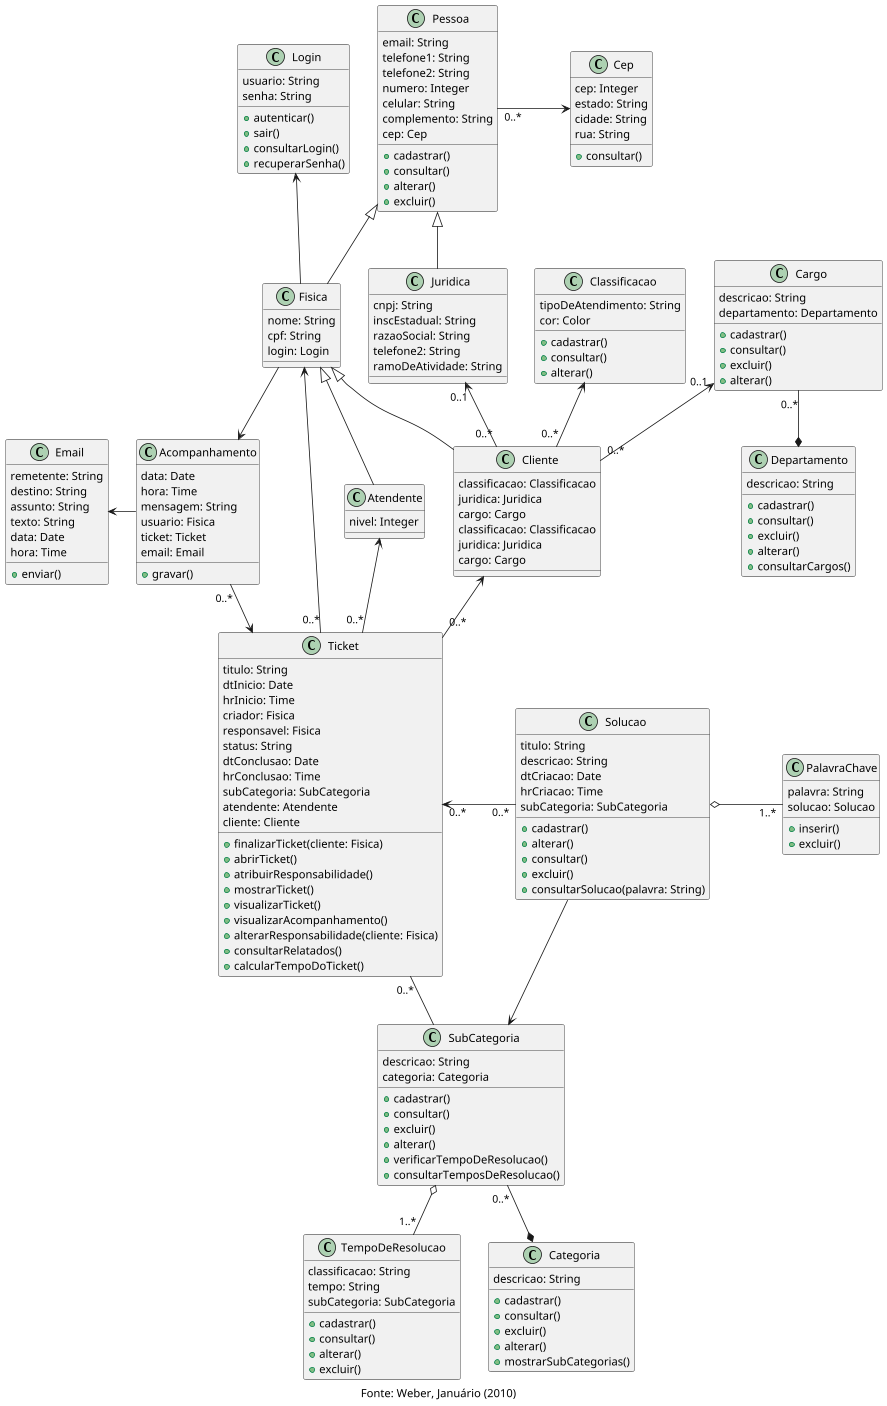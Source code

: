 @startuml


scale 0.8

caption Fonte: Weber, Januário (2010)

class Login {
    usuario: String
    senha: String
    + autenticar()
    + sair()
    + consultarLogin()
    + recuperarSenha()
}

class Pessoa {
    email: String
    telefone1: String
    telefone2: String
    numero: Integer
    celular: String
    complemento: String
    cep: Cep
    + cadastrar()
    + consultar()
    + alterar()
    + excluir()
}

class Cep {
    cep: Integer                            
    estado: String
    cidade: String
    rua: String
    + consultar()
}

class Fisica {
    nome: String
    cpf: String
    login: Login
}

class Juridica {
    cnpj: String
    inscEstadual: String
    razaoSocial: String
    telefone2: String
    ramoDeAtividade: String
}

class Classificacao {
    tipoDeAtendimento: String
    cor: Color
    + cadastrar()
    + consultar()
    + alterar()
}

class Cargo {
    descricao: String
    departamento: Departamento
    + cadastrar()
    + consultar()
    + excluir()
    + alterar()
}

class Departamento {
    descricao: String
    + cadastrar()
    + consultar()
    + excluir()
    + alterar()
    + consultarCargos()
}

class Cliente {
    classificacao: Classificacao
    juridica: Juridica
    cargo: Cargo
}


class SubCategoria {
    descricao: String
    categoria: Categoria
    + cadastrar()
    + consultar()
    + excluir()
    + alterar()
    + verificarTempoDeResolucao()
    + consultarTemposDeResolucao()
}

class TempoDeResolucao {
    classificacao: String
    tempo: String
    subCategoria: SubCategoria
    + cadastrar()
    + consultar()
    + alterar()
    + excluir()
}


class Atendente {
    nivel: Integer
}

class Cliente {
    classificacao: Classificacao
    juridica: Juridica
    cargo: Cargo
}


class Categoria {
    descricao: String
    + cadastrar()
    + consultar()
    + excluir()
    + alterar()
    + mostrarSubCategorias()
}

class Email {
    remetente: String
    destino: String
    assunto: String
    texto: String
    data: Date
    hora: Time
    + enviar()
}

class Ticket {
    titulo: String
    dtInicio: Date
    hrInicio: Time
    criador: Fisica
    responsavel: Fisica
    status: String
    dtConclusao: Date
    hrConclusao: Time
    subCategoria: SubCategoria
    atendente: Atendente
    cliente: Cliente
    + finalizarTicket(cliente: Fisica)
    + abrirTicket()
    + atribuirResponsabilidade()
    + mostrarTicket()
    + visualizarTicket()
    + visualizarAcompanhamento()
    + alterarResponsabilidade(cliente: Fisica)
    + consultarRelatados()
    + calcularTempoDoTicket()
}

class Acompanhamento {
    data: Date
    hora: Time
    mensagem: String
    usuario: Fisica
    ticket: Ticket
    email: Email
    + gravar()
}

class Solucao {
    titulo: String
    descricao: String
    dtCriacao: Date
    hrCriacao: Time
    subCategoria: SubCategoria
    + cadastrar()
    + alterar()
    + consultar()
    + excluir()
    + consultarSolucao(palavra: String)
}

class PalavraChave {
    palavra: String
    solucao: Solucao
    + inserir()
    + excluir()
}

''=========================  RELACOES  ==================================

Pessoa <|-- Juridica
Pessoa <|-- Fisica
Fisica <|-- Cliente
Fisica <|-- Atendente
Fisica -u-> Login
Fisica --> Acompanhamento
Pessoa "0..*" -r-> Cep : \t\t
Juridica "0..1" <-- "0..*" Cliente
Classificacao <-- "0..*" Cliente
Cargo "0..1" <-- "0..*" Cliente
Cargo "0..*" --* Departamento
Atendente <-- "0..*" Ticket
Cliente <-- "0..*" Ticket
Fisica <-- "0..*" Ticket
Ticket "0..*" -r- SubCategoria
Ticket "0..*" <-r-  "0..*" Solucao :\t\t
Ticket <-l-  "0..*" Acompanhamento
Solucao --> SubCategoria
SubCategoria o-- "1..*" TempoDeResolucao
Solucao o-r- "1..*" PalavraChave :\t\t
SubCategoria "0..*" --* Categoria
Acompanhamento -l-> Email


@enduml